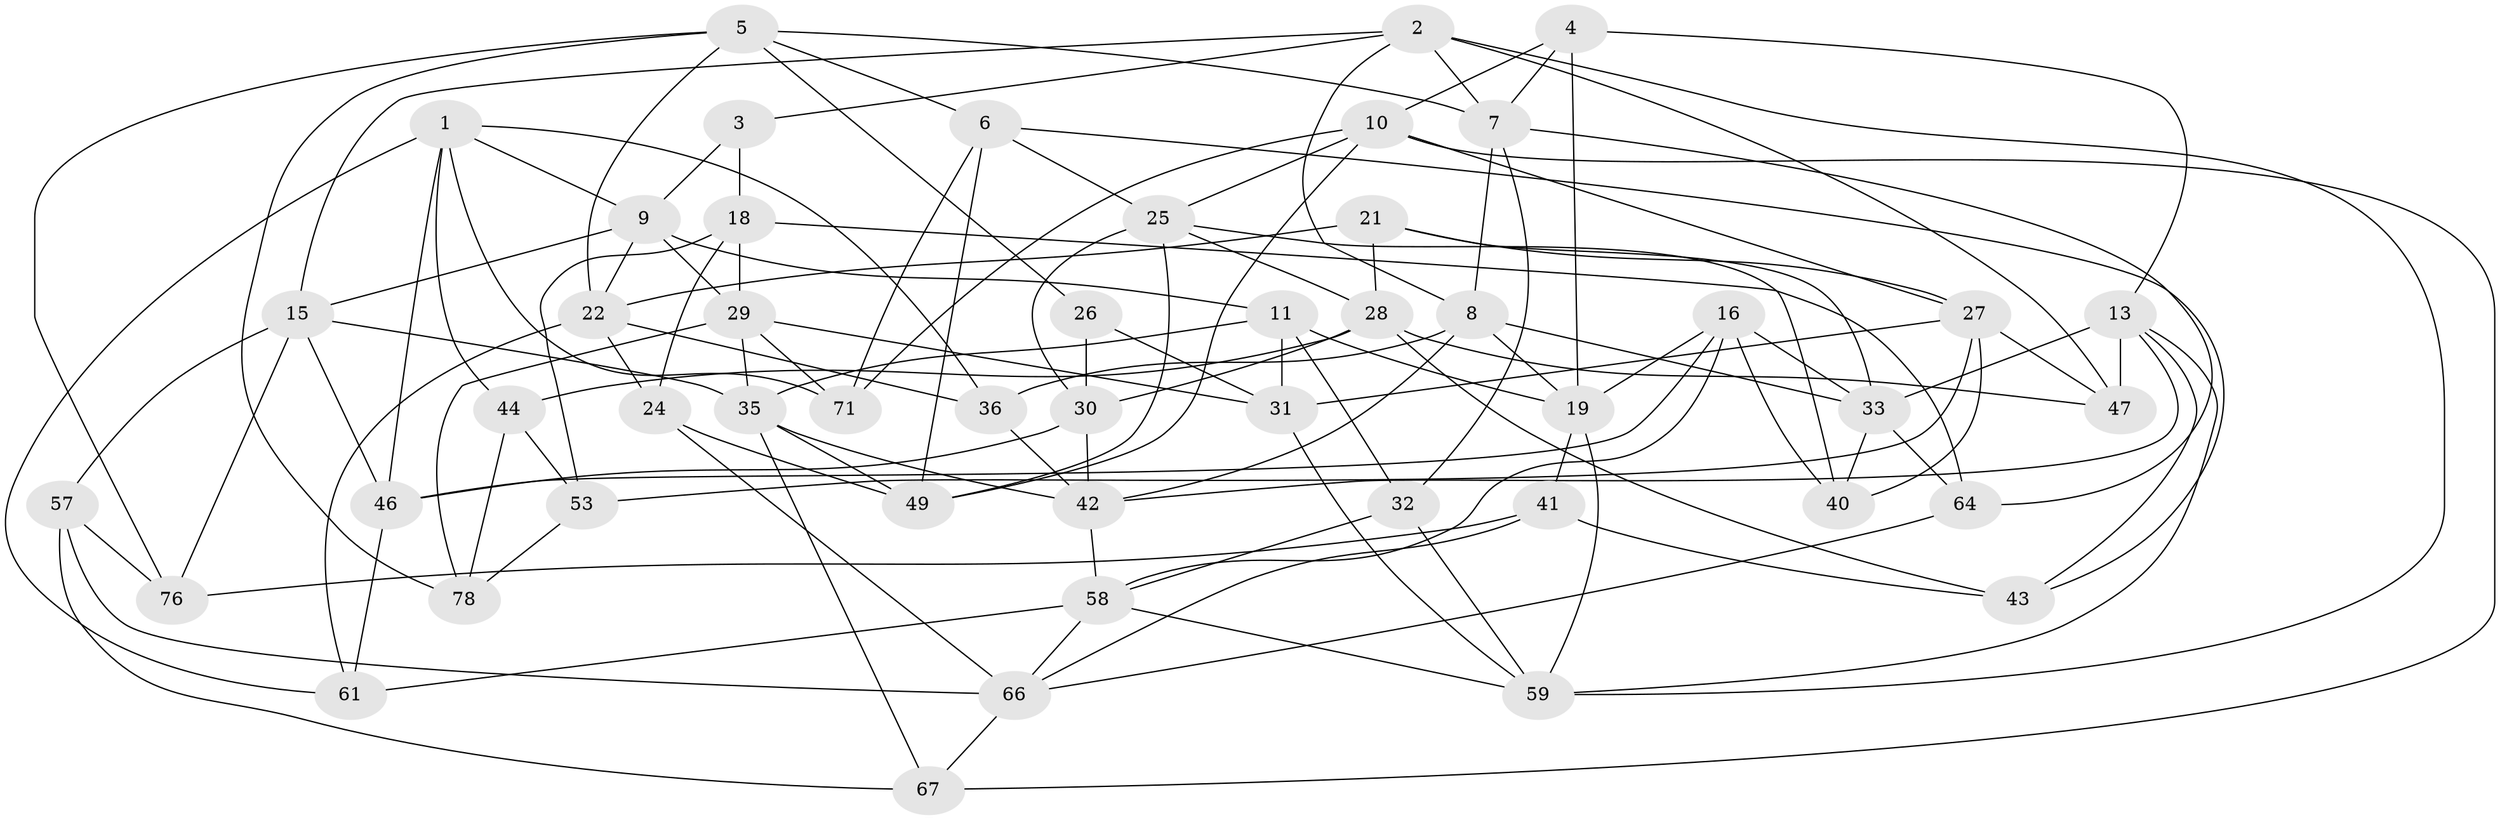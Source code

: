 // original degree distribution, {4: 1.0}
// Generated by graph-tools (version 1.1) at 2025/11/02/27/25 16:11:47]
// undirected, 49 vertices, 122 edges
graph export_dot {
graph [start="1"]
  node [color=gray90,style=filled];
  1 [super="+72"];
  2 [super="+17"];
  3;
  4;
  5 [super="+77"];
  6 [super="+14"];
  7 [super="+12"];
  8 [super="+54"];
  9 [super="+52"];
  10 [super="+20"];
  11 [super="+69"];
  13 [super="+50"];
  15 [super="+60"];
  16 [super="+23"];
  18 [super="+37"];
  19 [super="+62"];
  21;
  22 [super="+63"];
  24;
  25 [super="+48"];
  26;
  27 [super="+38"];
  28 [super="+45"];
  29 [super="+56"];
  30 [super="+65"];
  31 [super="+74"];
  32;
  33 [super="+34"];
  35 [super="+39"];
  36;
  40;
  41;
  42 [super="+75"];
  43;
  44;
  46 [super="+51"];
  47;
  49 [super="+55"];
  53;
  57;
  58 [super="+70"];
  59 [super="+73"];
  61;
  64;
  66 [super="+68"];
  67;
  71;
  76;
  78;
  1 -- 61;
  1 -- 46;
  1 -- 9;
  1 -- 36;
  1 -- 44;
  1 -- 71;
  2 -- 8;
  2 -- 47;
  2 -- 59;
  2 -- 3;
  2 -- 7;
  2 -- 15;
  3 -- 18 [weight=2];
  3 -- 9;
  4 -- 19;
  4 -- 7;
  4 -- 10;
  4 -- 13;
  5 -- 76;
  5 -- 6;
  5 -- 78;
  5 -- 26;
  5 -- 22;
  5 -- 7;
  6 -- 49 [weight=2];
  6 -- 25;
  6 -- 43;
  6 -- 71;
  7 -- 64;
  7 -- 32;
  7 -- 8;
  8 -- 19;
  8 -- 33;
  8 -- 42;
  8 -- 36;
  9 -- 29;
  9 -- 11;
  9 -- 22;
  9 -- 15;
  10 -- 67;
  10 -- 49;
  10 -- 25;
  10 -- 27;
  10 -- 71;
  11 -- 31 [weight=2];
  11 -- 32;
  11 -- 35;
  11 -- 19;
  13 -- 47;
  13 -- 33;
  13 -- 59;
  13 -- 42;
  13 -- 43;
  15 -- 76;
  15 -- 57;
  15 -- 35;
  15 -- 46;
  16 -- 40;
  16 -- 58;
  16 -- 33;
  16 -- 46 [weight=2];
  16 -- 19;
  18 -- 24;
  18 -- 53;
  18 -- 64;
  18 -- 29;
  19 -- 59;
  19 -- 41;
  21 -- 22;
  21 -- 27;
  21 -- 33;
  21 -- 28;
  22 -- 36;
  22 -- 24;
  22 -- 61;
  24 -- 66;
  24 -- 49;
  25 -- 40;
  25 -- 49;
  25 -- 30;
  25 -- 28;
  26 -- 30 [weight=2];
  26 -- 31;
  27 -- 31;
  27 -- 40;
  27 -- 53;
  27 -- 47;
  28 -- 47;
  28 -- 30;
  28 -- 43;
  28 -- 44;
  29 -- 71;
  29 -- 78;
  29 -- 31;
  29 -- 35;
  30 -- 42;
  30 -- 46;
  31 -- 59;
  32 -- 58;
  32 -- 59;
  33 -- 64;
  33 -- 40;
  35 -- 42;
  35 -- 67;
  35 -- 49;
  36 -- 42;
  41 -- 76;
  41 -- 43;
  41 -- 66;
  42 -- 58;
  44 -- 78;
  44 -- 53;
  46 -- 61;
  53 -- 78;
  57 -- 67;
  57 -- 76;
  57 -- 66;
  58 -- 66;
  58 -- 59;
  58 -- 61;
  64 -- 66;
  66 -- 67;
}
